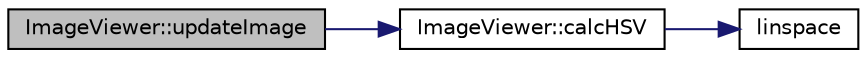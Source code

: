 digraph "ImageViewer::updateImage"
{
 // LATEX_PDF_SIZE
  edge [fontname="Helvetica",fontsize="10",labelfontname="Helvetica",labelfontsize="10"];
  node [fontname="Helvetica",fontsize="10",shape=record];
  rankdir="LR";
  Node1 [label="ImageViewer::updateImage",height=0.2,width=0.4,color="black", fillcolor="grey75", style="filled", fontcolor="black",tooltip=" "];
  Node1 -> Node2 [color="midnightblue",fontsize="10",style="solid",fontname="Helvetica"];
  Node2 [label="ImageViewer::calcHSV",height=0.2,width=0.4,color="black", fillcolor="white", style="filled",URL="$class_image_viewer.html#a234b573616e7ac8b9e9e78ced448875d",tooltip=" "];
  Node2 -> Node3 [color="midnightblue",fontsize="10",style="solid",fontname="Helvetica"];
  Node3 [label="linspace",height=0.2,width=0.4,color="black", fillcolor="white", style="filled",URL="$_auxiliary_code_8h.html#acd11f3a7b275619e7968eda596c7ba41",tooltip="Core Calculation."];
}
